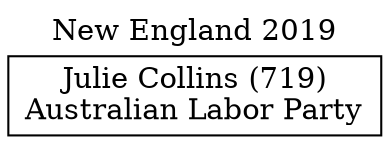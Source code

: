 // House preference flow
digraph "Julie Collins (719)_New England_2019" {
	graph [label="New England 2019" labelloc=t mclimit=10]
	node [shape=box]
	"Julie Collins (719)" [label="Julie Collins (719)
Australian Labor Party"]
}
